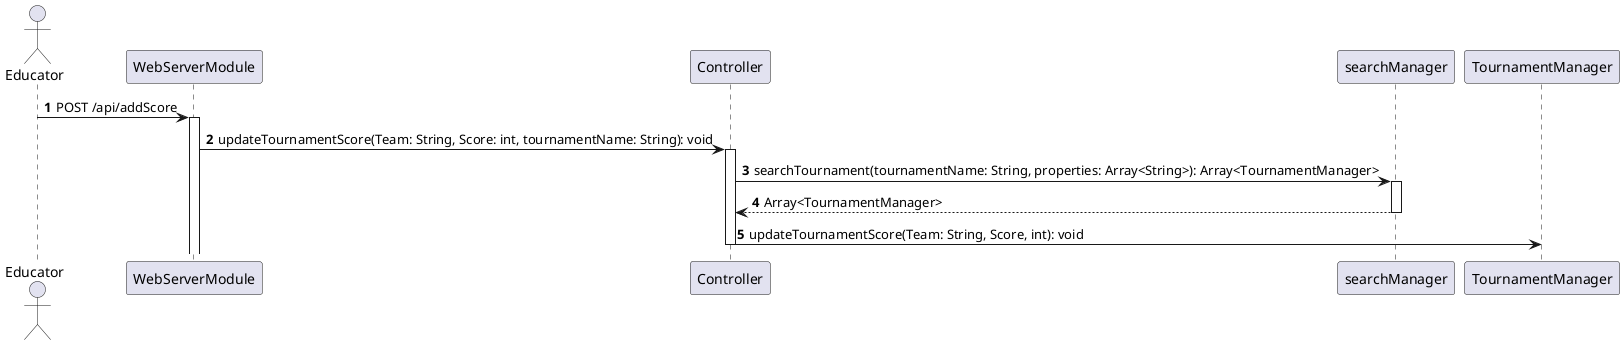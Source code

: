@startuml

autonumber

actor Educator as U
participant WebServerModule as WS
participant Controller as C
participant searchManager as SM
participant TournamentManager as TM


U->WS: POST /api/addScore
activate WS
WS->C: updateTournamentScore(Team: String, Score: int, tournamentName: String): void
activate C
C->SM: searchTournament(tournamentName: String, properties: Array<String>): Array<TournamentManager>
activate SM
SM-->C: Array<TournamentManager>
deactivate SM
C-> TM: updateTournamentScore(Team: String, Score, int): void
deactivate C

@enduml